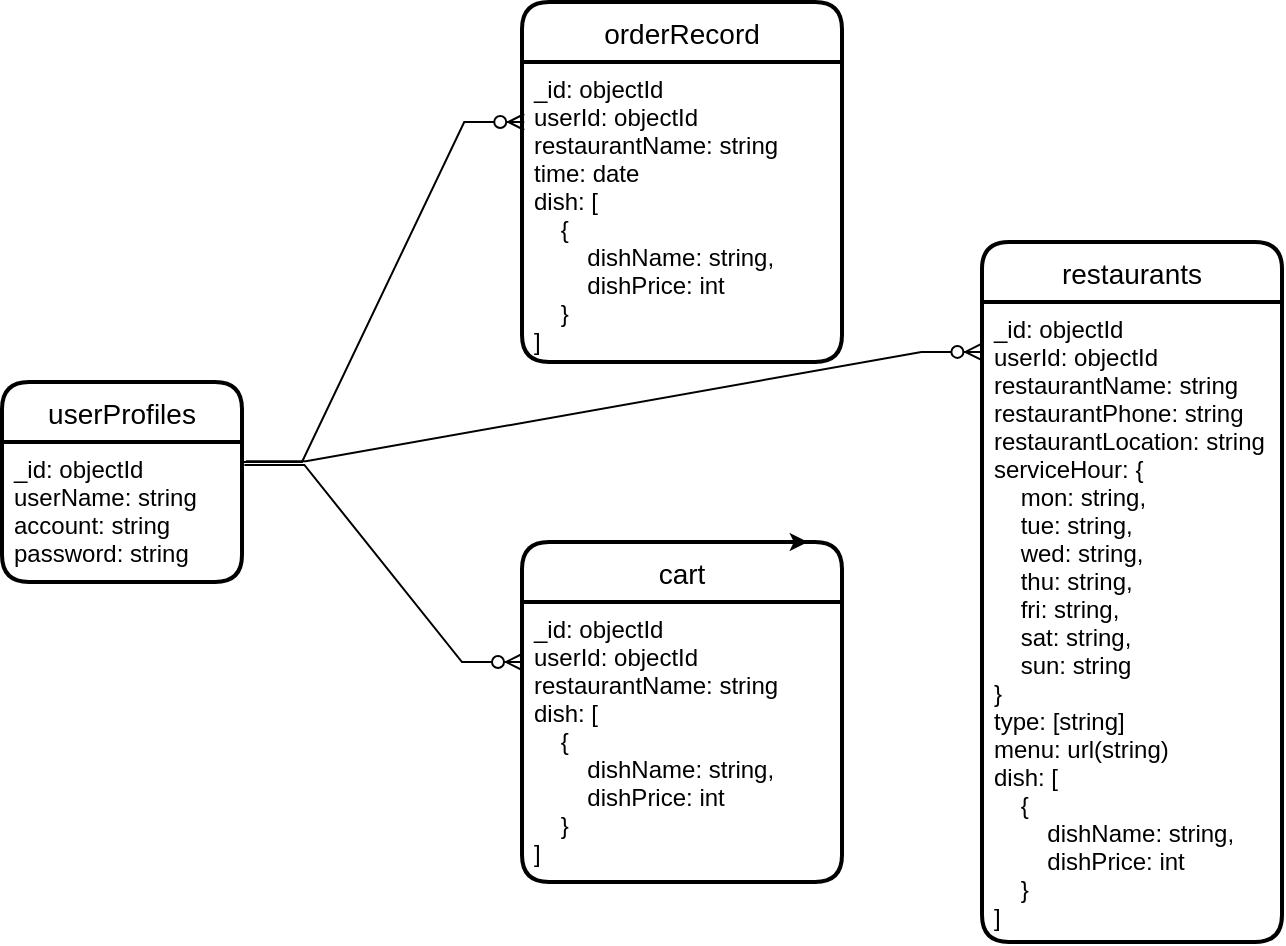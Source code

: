 <mxfile version="15.5.9" type="device"><diagram id="dbEECWK5FywlpqQX0mbn" name="Page-1"><mxGraphModel dx="946" dy="1719" grid="1" gridSize="10" guides="1" tooltips="1" connect="1" arrows="1" fold="1" page="1" pageScale="1" pageWidth="827" pageHeight="1169" math="0" shadow="0"><root><mxCell id="0"/><mxCell id="1" parent="0"/><mxCell id="kOJAAxpYh9VXC30OUcNO-1" value="userProfiles" style="swimlane;childLayout=stackLayout;horizontal=1;startSize=30;horizontalStack=0;rounded=1;fontSize=14;fontStyle=0;strokeWidth=2;resizeParent=0;resizeLast=1;shadow=0;dashed=0;align=center;" parent="1" vertex="1"><mxGeometry x="120" y="140" width="120" height="100" as="geometry"><mxRectangle x="170" y="130" width="100" height="30" as="alternateBounds"/></mxGeometry></mxCell><mxCell id="kOJAAxpYh9VXC30OUcNO-2" value="_id: objectId&#10;userName: string&#10;account: string&#10;password: string&#10;" style="align=left;strokeColor=none;fillColor=none;spacingLeft=4;fontSize=12;verticalAlign=top;resizable=0;rotatable=0;part=1;" parent="kOJAAxpYh9VXC30OUcNO-1" vertex="1"><mxGeometry y="30" width="120" height="70" as="geometry"/></mxCell><mxCell id="kOJAAxpYh9VXC30OUcNO-21" value="restaurants" style="swimlane;childLayout=stackLayout;horizontal=1;startSize=30;horizontalStack=0;rounded=1;fontSize=14;fontStyle=0;strokeWidth=2;resizeParent=0;resizeLast=1;shadow=0;dashed=0;align=center;" parent="1" vertex="1"><mxGeometry x="610" y="70" width="150" height="350" as="geometry"/></mxCell><mxCell id="kOJAAxpYh9VXC30OUcNO-22" value="_id: objectId&#10;userId: objectId&#10;restaurantName: string&#10;restaurantPhone: string&#10;restaurantLocation: string&#10;serviceHour: {&#10;    mon: string,&#10;    tue: string,&#10;    wed: string,&#10;    thu: string,&#10;    fri: string,&#10;    sat: string,&#10;    sun: string&#10;}&#10;type: [string]&#10;menu: url(string)&#10;dish: [&#10;    {&#10;        dishName: string,&#10;        dishPrice: int&#10;    }&#10;]" style="align=left;strokeColor=none;fillColor=none;spacingLeft=4;fontSize=12;verticalAlign=top;resizable=0;rotatable=0;part=1;" parent="kOJAAxpYh9VXC30OUcNO-21" vertex="1"><mxGeometry y="30" width="150" height="320" as="geometry"/></mxCell><mxCell id="kOJAAxpYh9VXC30OUcNO-27" value="" style="edgeStyle=entityRelationEdgeStyle;fontSize=12;html=1;endArrow=ERzeroToMany;endFill=1;rounded=0;exitX=1.016;exitY=0.138;exitDx=0;exitDy=0;exitPerimeter=0;entryX=-0.002;entryY=0.078;entryDx=0;entryDy=0;entryPerimeter=0;" parent="1" source="kOJAAxpYh9VXC30OUcNO-2" target="kOJAAxpYh9VXC30OUcNO-22" edge="1"><mxGeometry width="100" height="100" relative="1" as="geometry"><mxPoint x="340" y="340" as="sourcePoint"/><mxPoint x="350" y="150" as="targetPoint"/></mxGeometry></mxCell><mxCell id="kOJAAxpYh9VXC30OUcNO-28" value="cart" style="swimlane;childLayout=stackLayout;horizontal=1;startSize=30;horizontalStack=0;rounded=1;fontSize=14;fontStyle=0;strokeWidth=2;resizeParent=0;resizeLast=1;shadow=0;dashed=0;align=center;" parent="1" vertex="1"><mxGeometry x="380" y="220" width="160" height="170" as="geometry"/></mxCell><mxCell id="kOJAAxpYh9VXC30OUcNO-33" value="" style="edgeStyle=entityRelationEdgeStyle;fontSize=12;html=1;endArrow=ERzeroToMany;endFill=1;rounded=0;exitX=1.01;exitY=0.164;exitDx=0;exitDy=0;exitPerimeter=0;" parent="kOJAAxpYh9VXC30OUcNO-28" source="kOJAAxpYh9VXC30OUcNO-2" edge="1"><mxGeometry width="100" height="100" relative="1" as="geometry"><mxPoint x="70" y="-100" as="sourcePoint"/><mxPoint y="60" as="targetPoint"/></mxGeometry></mxCell><mxCell id="kOJAAxpYh9VXC30OUcNO-29" value="_id: objectId&#10;userId: objectId&#10;restaurantName: string&#10;dish: [&#10;    {&#10;        dishName: string,&#10;        dishPrice: int&#10;    }&#10;]" style="align=left;strokeColor=none;fillColor=none;spacingLeft=4;fontSize=12;verticalAlign=top;resizable=0;rotatable=0;part=1;" parent="kOJAAxpYh9VXC30OUcNO-28" vertex="1"><mxGeometry y="30" width="160" height="140" as="geometry"/></mxCell><mxCell id="kOJAAxpYh9VXC30OUcNO-35" style="edgeStyle=orthogonalEdgeStyle;rounded=0;orthogonalLoop=1;jettySize=auto;html=1;exitX=0.75;exitY=0;exitDx=0;exitDy=0;entryX=0.893;entryY=-0.001;entryDx=0;entryDy=0;entryPerimeter=0;" parent="1" source="kOJAAxpYh9VXC30OUcNO-28" target="kOJAAxpYh9VXC30OUcNO-28" edge="1"><mxGeometry relative="1" as="geometry"/></mxCell><mxCell id="kOJAAxpYh9VXC30OUcNO-37" value="orderRecord" style="swimlane;childLayout=stackLayout;horizontal=1;startSize=30;horizontalStack=0;rounded=1;fontSize=14;fontStyle=0;strokeWidth=2;resizeParent=0;resizeLast=1;shadow=0;dashed=0;align=center;" parent="1" vertex="1"><mxGeometry x="380" y="-50" width="160" height="180" as="geometry"/></mxCell><mxCell id="kOJAAxpYh9VXC30OUcNO-38" value="_id: objectId&#10;userId: objectId&#10;restaurantName: string&#10;time: date&#10;dish: [&#10;    {&#10;        dishName: string,&#10;        dishPrice: int&#10;    }&#10;]&#10;" style="align=left;strokeColor=none;fillColor=none;spacingLeft=4;fontSize=12;verticalAlign=top;resizable=0;rotatable=0;part=1;" parent="kOJAAxpYh9VXC30OUcNO-37" vertex="1"><mxGeometry y="30" width="160" height="150" as="geometry"/></mxCell><mxCell id="kOJAAxpYh9VXC30OUcNO-39" value="" style="edgeStyle=entityRelationEdgeStyle;fontSize=12;html=1;endArrow=ERzeroToMany;endFill=1;rounded=0;entryX=0.007;entryY=0.2;entryDx=0;entryDy=0;entryPerimeter=0;" parent="1" target="kOJAAxpYh9VXC30OUcNO-38" edge="1"><mxGeometry width="100" height="100" relative="1" as="geometry"><mxPoint x="240" y="180" as="sourcePoint"/><mxPoint x="520" y="90" as="targetPoint"/></mxGeometry></mxCell></root></mxGraphModel></diagram></mxfile>